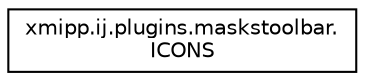 digraph "Graphical Class Hierarchy"
{
  edge [fontname="Helvetica",fontsize="10",labelfontname="Helvetica",labelfontsize="10"];
  node [fontname="Helvetica",fontsize="10",shape=record];
  rankdir="LR";
  Node0 [label="xmipp.ij.plugins.maskstoolbar.\lICONS",height=0.2,width=0.4,color="black", fillcolor="white", style="filled",URL="$classxmipp_1_1ij_1_1plugins_1_1maskstoolbar_1_1ICONS.html"];
}
